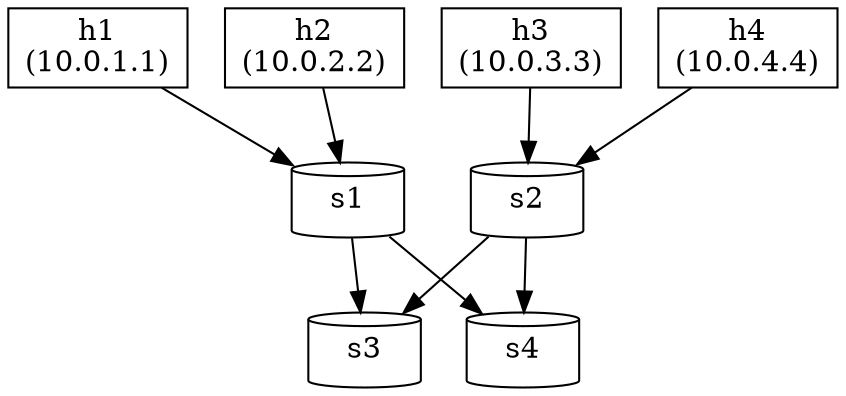 digraph G {
    // ノードの定義
    node [shape=box];
    h1 [label="h1\n(10.0.1.1)"];
    h2 [label="h2\n(10.0.2.2)"];
    h3 [label="h3\n(10.0.3.3)"];
    h4 [label="h4\n(10.0.4.4)"];
    
    node [shape=cylinder];
    s1 [label="s1"];
    s2 [label="s2"];
    s3 [label="s3"];
    s4 [label="s4"];

    // エッジの定義
    h1 -> s1;
    h2 -> s1;
    h3 -> s2;
    h4 -> s2;

    s1 -> s3;
    s1 -> s4;
    s2 -> s3;
    s2 -> s4;
}